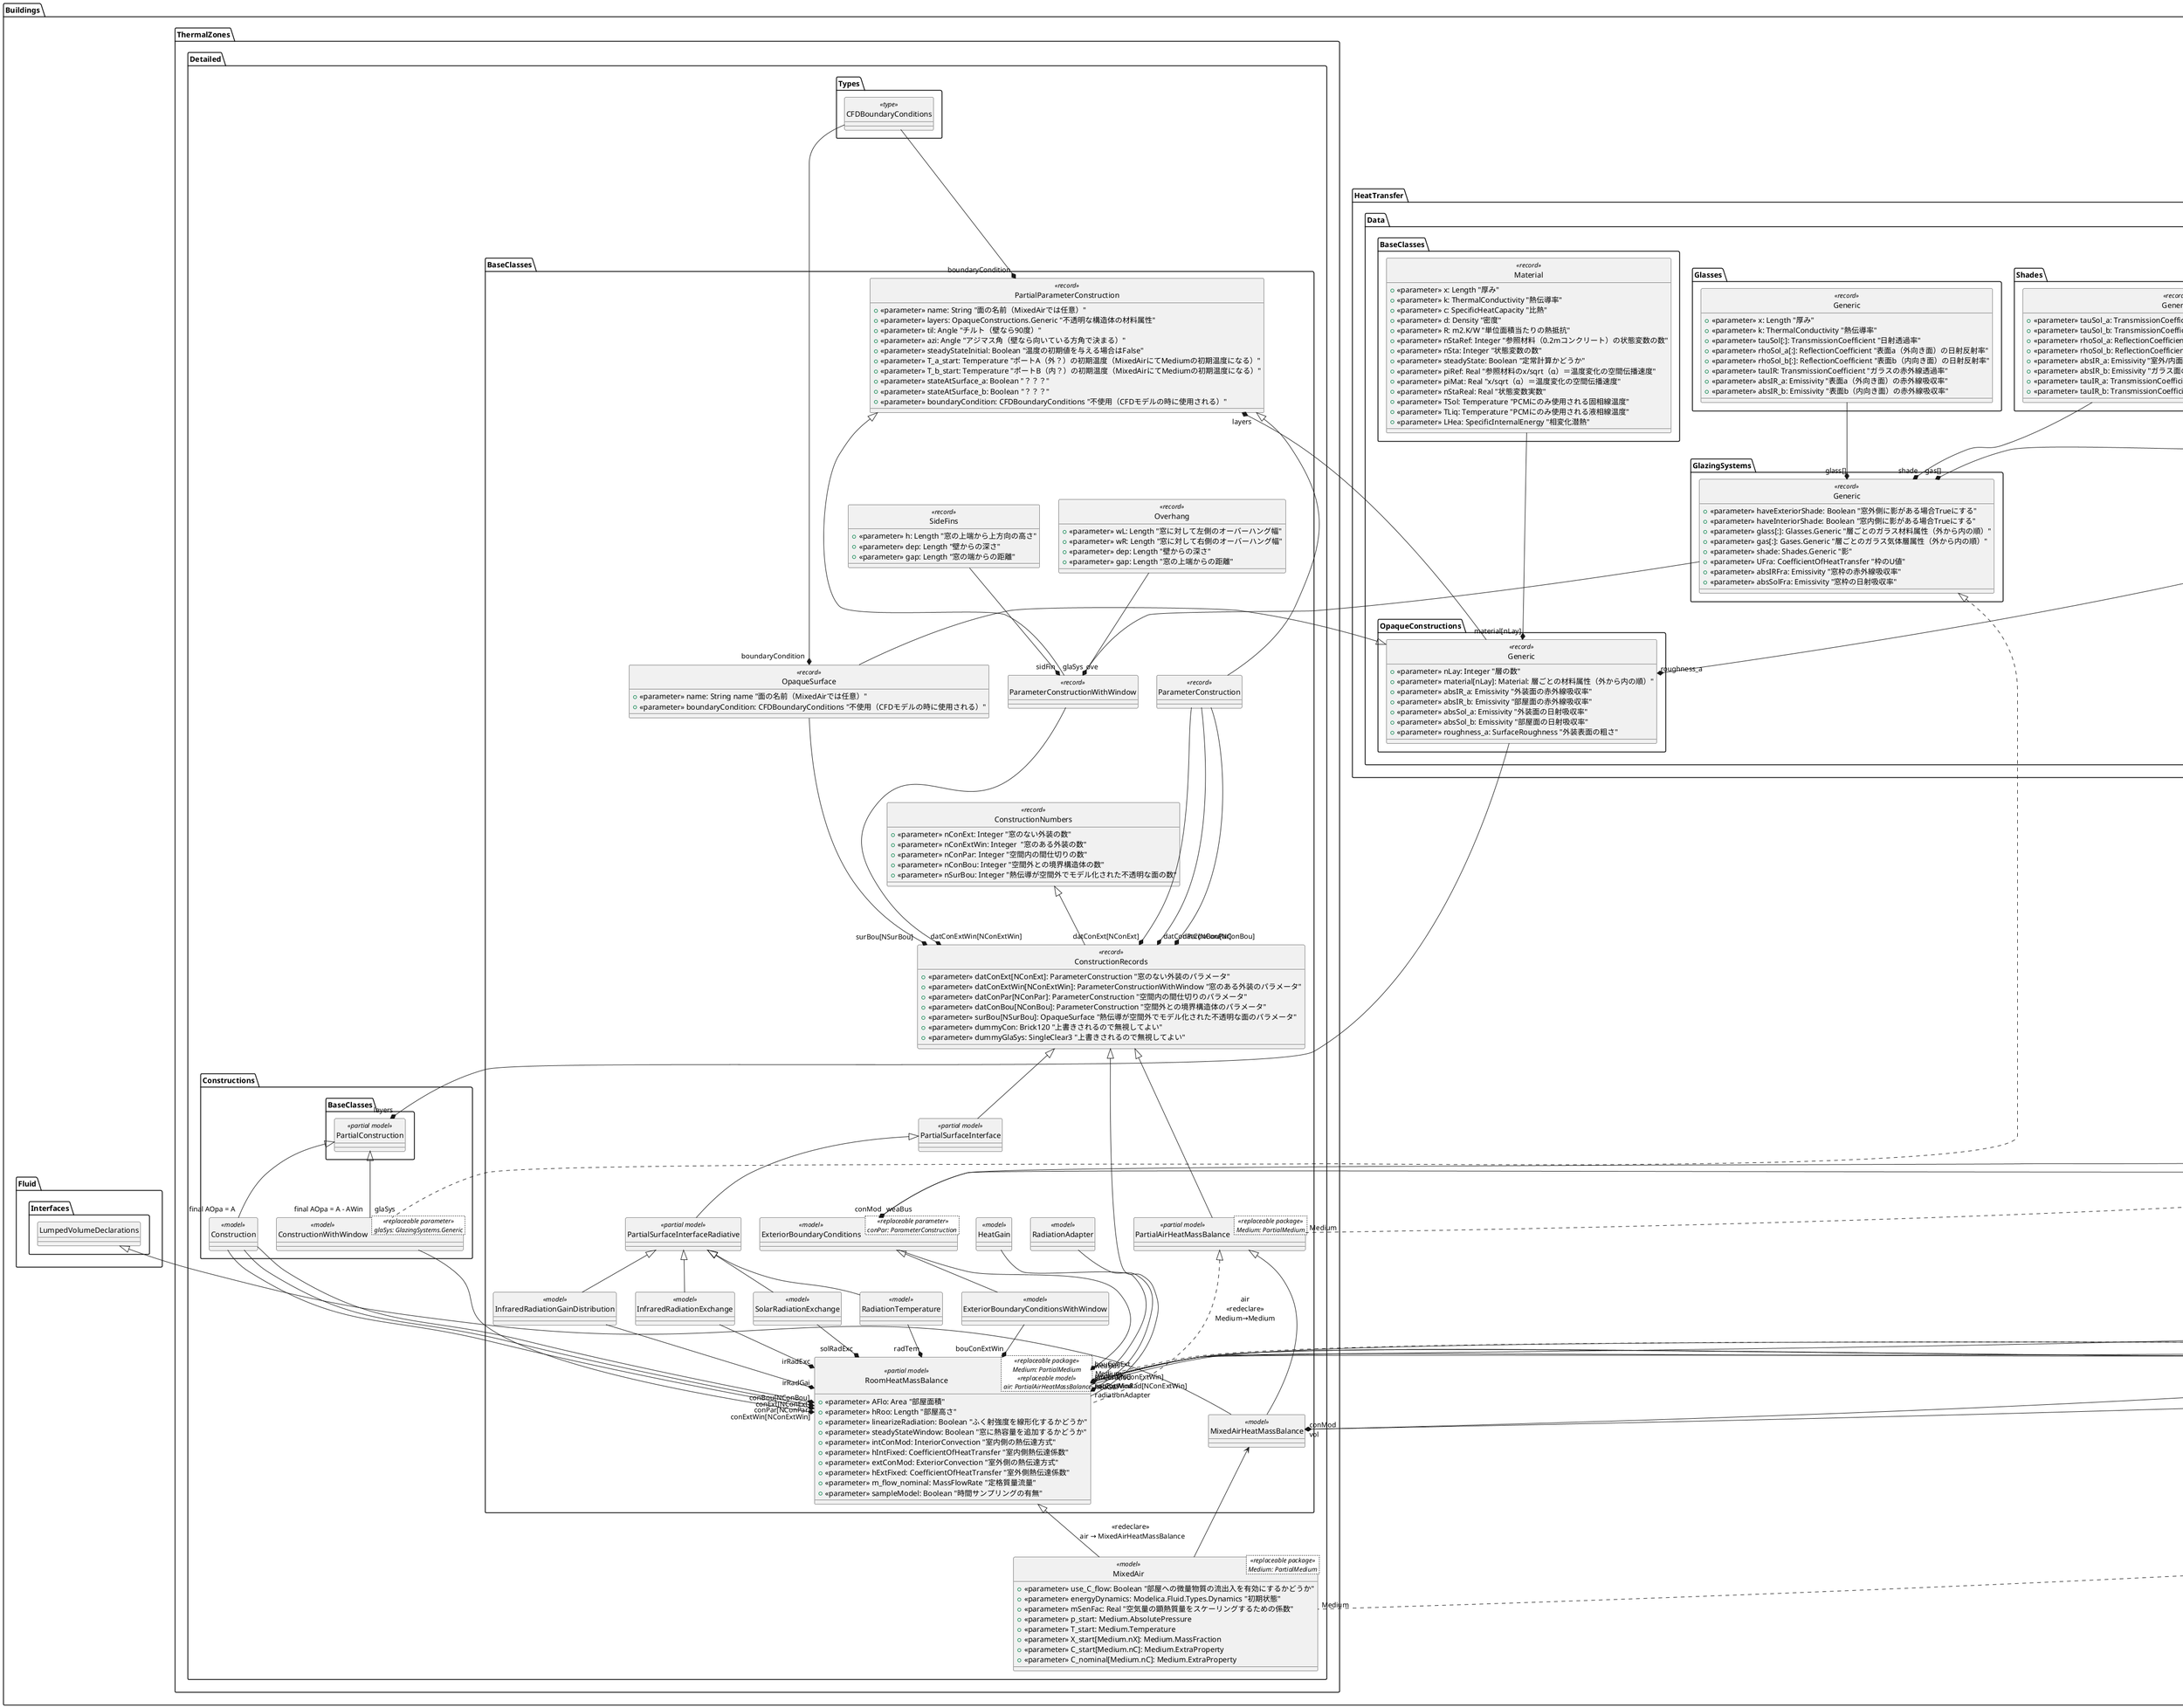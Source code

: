 @startuml MixedAir
hide circle
skinparam {
    defaultFontName "Noto Sans JP"
}

package Modelica {
    package Media {
        package Interfaces {
            Class PartialMedium << partial package>>  {
            }                
        }
    }
}
package Buildings{
    package ThermalZones.Detailed{
        package Types{
            Class CFDBoundaryConditions << type >> {
                
            }
        }
        package BaseClasses {
            Class Overhang << record >> {
                + << parameter >> wL: Length "窓に対して左側のオーバーハング幅"
                + << parameter >> wR: Length "窓に対して右側のオーバーハング幅"
                + << parameter >> dep: Length "壁からの深さ"
                + << parameter >> gap: Length "窓の上端からの距離"
                ' + << final parameter >> haveOverhang: Boolean
            }
            Class SideFins << record >> {
                + << parameter >> h: Length "窓の上端から上方向の高さ"
                + << parameter >> dep: Length "壁からの深さ"
                + << parameter >> gap: Length "窓の端からの距離"
                ' + << final parameter >> haveSideFins: Boolean
            }
            Class RadiationTemperature << model >>  {
                ' + << parameter >> Boolean haveShade

            }
            Class PartialSurfaceInterfaceRadiative << partial model >>  {
            }
            Class PartialSurfaceInterface << partial model >>  {
            }
            Class RadiationAdapter << model >>  {
            }
            Class HeatGain << model >>  {
                ' + << parameter >> AFlo: Area 
            }
            Class ExteriorBoundaryConditions < <<replaceable parameter>>\n conPar: ParameterConstruction > << model >>  {
                ' + << parameter >> nCon: Integer
                ' + << parameter >> linearizeRadiation: Boolean
                ' + << parameter >> conMod: ExteriorConvection
                ' + << parameter >> hFixed: CoefficientOfHeatTransfer 
            }
            Class ExteriorBoundaryConditionsWithWindow << model >>  {
            }
            Class InfraredRadiationGainDistribution << model >>  {
                ' + << parameter >> haveShade: Boolean
            }
            Class InfraredRadiationExchange << model >>  {
                ' + << parameter >> linearizeRadiation: Boolean
                ' + << parameter >> sampleModel: Boolean
            }
            Class SolarRadiationExchange << model >>  {
                ' + << parameter >> is_floorConExt[NConExt]: Boolean
                ' + << parameter >> is_floorConExtWin[NConExtWin]: Boolean
                ' + << parameter >> is_floorConPar_a[NConPar]: Boolean
                ' + << parameter >> is_floorConPar_b[NConPar]: Boolean
                ' + << parameter >> is_floorConBou[NConBou]: Boolean
                ' + << parameter >> is_floorSurBou[NSurBou]: Boolean
                ' + << parameter >> tauGla[NConExtWin]: Emissivity
            }
        }
        package Constructions{
            Class Construction << model >> {
            }
            Class ConstructionWithWindow < <<replaceable parameter>> \n glaSys: GlazingSystems.Generic > << model >> {
                ' + << parameter >> AWin: Area 
                ' + << parameter >> fFra: Real 
                ' + << parameter >> linearizeRadiation: Boolean
                ' + << parameter >> steadyStateWindow: Boolean
            }
            package BaseClasses {
                Class PartialConstruction << partial model >>  {
                    ' + << parameter >> A: Area 
                    ' + << parameter >> AOpa: Area
                    ' + << parameter >> layers: OpaqueConstructions.Generic
                    ' + << parameter >> til: Angle
                    ' + << parameter >> steadyStateInitial: Boolean
                    ' + << parameter >> T_a_start: Temperature
                    ' + << parameter >> T_b_start: Temperature
                    ' + << parameter >> stateAtSurface_a: Boolean
                    ' + << parameter >> stateAtSurface_b: Boolean
                }
            }

        }
        Class MixedAir < <<replaceable package>> \n Medium: PartialMedium > << model >>  {
            + << parameter >> use_C_flow: Boolean "部屋への微量物質の流出入を有効にするかどうか"
            + << parameter >> energyDynamics: Modelica.Fluid.Types.Dynamics "初期状態"
            + << parameter >> mSenFac: Real "空気量の顕熱質量をスケーリングするための係数"
            + << parameter >> p_start: Medium.AbsolutePressure
            + << parameter >> T_start: Medium.Temperature 
            + << parameter >> X_start[Medium.nX]: Medium.MassFraction
            + << parameter >> C_start[Medium.nC]: Medium.ExtraProperty
            + << parameter >> C_nominal[Medium.nC]: Medium.ExtraProperty
        }
        package BaseClasses {
            Class RoomHeatMassBalance < <<replaceable package>> \n Medium: PartialMedium \n <<replaceable model>> \n air: PartialAirHeatMassBalance> << partial model >>  {
                ' + << parameter >> nPorts: Integer "FluidPortsの数"
                + << parameter >> AFlo: Area "部屋面積"
                + << parameter >> hRoo: Length "部屋高さ"
                + << parameter >> linearizeRadiation: Boolean "ふく射強度を線形化するかどうか"
                + << parameter >> steadyStateWindow: Boolean "窓に熱容量を追加するかどうか"
                + << parameter >> intConMod: InteriorConvection "室内側の熱伝達方式"
                + << parameter >> hIntFixed: CoefficientOfHeatTransfer "室内側熱伝達係数"
                + << parameter >> extConMod: ExteriorConvection "室外側の熱伝達方式"
                + << parameter >> hExtFixed: CoefficientOfHeatTransfer "室外側熱伝達係数"
                + << parameter >> m_flow_nominal: MassFlowRate "定格質量流量"
                + << parameter >> sampleModel: Boolean "時間サンプリングの有無"
            }

            class ConstructionRecords << record >>  {
                + << parameter >> datConExt[NConExt]: ParameterConstruction "窓のない外装のパラメータ"
                + << parameter >> datConExtWin[NConExtWin]: ParameterConstructionWithWindow "窓のある外装のパラメータ"
                + << parameter >> datConPar[NConPar]: ParameterConstruction "空間内の間仕切りのパラメータ"
                + << parameter >> datConBou[NConBou]: ParameterConstruction "空間外との境界構造体のパラメータ"
                + << parameter >> surBou[NSurBou]: OpaqueSurface "熱伝導が空間外でモデル化された不透明な面のパラメータ"
                + << parameter >> dummyCon: Brick120 "上書きされるので無視してよい"
                + << parameter >> dummyGlaSys: SingleClear3 "上書きされるので無視してよい"
            }

            Class ConstructionNumbers << record >> {
                + << parameter >> nConExt: Integer "窓のない外装の数"
                + << parameter >> nConExtWin: Integer  "窓のある外装の数"
                + << parameter >> nConPar: Integer "空間内の間仕切りの数"
                + << parameter >> nConBou: Integer "空間外との境界構造体の数"
                + << parameter >> nSurBou: Integer "熱伝導が空間外でモデル化された不透明な面の数"
            }
            together {
                Class ParameterConstruction << record >> {
                }
                Class ParameterConstructionWithWindow << record >> {
                }
            }
            class PartialParameterConstruction << record >> {
                + << parameter >> name: String "面の名前（MixedAirでは任意）"
                + << parameter >> layers: OpaqueConstructions.Generic "不透明な構造体の材料属性"
                + << parameter >> til: Angle "チルト（壁なら90度）"
                + << parameter >> azi: Angle "アジマス角（壁なら向いている方角で決まる）"
                + << parameter >> steadyStateInitial: Boolean "温度の初期値を与える場合はFalse"
                + << parameter >> T_a_start: Temperature "ポートA（外？）の初期温度（MixedAirにてMediumの初期温度になる）"
                + << parameter >> T_b_start: Temperature "ポートB（内？）の初期温度（MixedAirにてMediumの初期温度になる）"
                + << parameter >> stateAtSurface_a: Boolean "？？？"
                + << parameter >> stateAtSurface_b: Boolean "？？？"
                + << parameter >> boundaryCondition: CFDBoundaryConditions "不使用（CFDモデルの時に使用される）"
            }
            Class OpaqueSurface << record >> {
                + << parameter >> name: String name "面の名前（MixedAirでは任意）"
                + << parameter >> boundaryCondition: CFDBoundaryConditions "不使用（CFDモデルの時に使用される）"

            }
            Class PartialAirHeatMassBalance < <<replaceable package>> \n Medium: PartialMedium > << partial model >>  {
                ' + << parameter >> nPorts: Integer: "FluidPortsの数"
                ' + << parameter >> haveShade: Boolean "1つ以上の窓が日除けを有するかどうか"
                ' + << parameter >> V: Volume "部屋の体積"
            }

            Class MixedAirHeatMassBalance << model >>  {
                ' + << parameter >> m_flow_nominal: MassFlowRate "定格質量流量"
                ' + << parameter >> conMod: InteriorConvection "室内側の熱伝達方式"
                ' + << parameter >> hFixed: CoefficientOfHeatTransfer "室内側熱伝達係数"
                ' + << parameter >> use_C_flow: Boolean "空気に添加される微量物質の質量流量を考慮するかどうか"
            }
        }
    }

    package HeatTransfer {
        package Types {
            Class InteriorConvection << type >> {
                Fixed "固定"
                Temperature "温度依存"
            }
            Class ExteriorConvection << type >> {
                Fixed "固定"
                TemperatureWind "風速・温度依存"
            }
            Class SurfaceRoughness << type >> {
                VeryRough
                Rough
                Medium
                MediumSmooth
                Smooth
                VerySmooth
            }
        }
        package Data {
            package OpaqueConstructions {
                ' Class Brick120 << record >> {}
                ' Class Generic as OGeneric << record >> {
                Class "Generic" as OpaqueConstructionsGeneric << record >>  {
                    + << parameter >> nLay: Integer "層の数"
                    + << parameter >> material[nLay]: Material: 層ごとの材料属性（外から内の順）"
                    + << parameter >> absIR_a: Emissivity "外装面の赤外線吸収率"
                    + << parameter >> absIR_b: Emissivity "部屋面の赤外線吸収率"
                    + << parameter >> absSol_a: Emissivity "外装面の日射吸収率"
                    + << parameter >> absSol_b: Emissivity "部屋面の日射吸収率"
                    + << parameter >> roughness_a: SurfaceRoughness "外装表面の粗さ"
                }
            }
            package GlazingSystems{
                ' Class SingleClear3 << record >> {}
                Class "Generic" as GlazingSystemsGeneric << record >> {
                    + << parameter >> haveExteriorShade: Boolean "窓外側に影がある場合Trueにする"
                    + << parameter >> haveInteriorShade: Boolean "窓内側に影がある場合Trueにする"
                    + << parameter >> glass[:]: Glasses.Generic "層ごとのガラス材料属性（外から内の順）"
                    + << parameter >> gas[:]: Gases.Generic "層ごとのガラス気体層属性（外から内の順）"
                    + << parameter >> shade: Shades.Generic "影"
                    + << parameter >> UFra: CoefficientOfHeatTransfer "枠のU値"
                    + << parameter >> absIRFra: Emissivity "窓枠の赤外線吸収率"
                    + << parameter >> absSolFra: Emissivity "窓枠の日射吸収率"
                }
            }
            package Glasses{
                Class "Generic" as GlassesGeneric << record >> {
                    + << parameter >> x: Length "厚み"
                    + << parameter >> k: ThermalConductivity "熱伝導率"
                    + << parameter >> tauSol[:]: TransmissionCoefficient "日射透過率"
                    + << parameter >> rhoSol_a[:]: ReflectionCoefficient "表面a（外向き面）の日射反射率"
                    + << parameter >> rhoSol_b[:]: ReflectionCoefficient "表面b（内向き面）の日射反射率"
                    + << parameter >> tauIR: TransmissionCoefficient "ガラスの赤外線透過率"
                    + << parameter >> absIR_a: Emissivity "表面a（外向き面）の赤外線吸収率"
                    + << parameter >> absIR_b: Emissivity "表面b（内向き面）の赤外線吸収率"
                }
            }
            package Gases {
                Class "Generic" as GasesGeneric << record >> {
                    + << parameter >> x: Length "ガス層の厚み"
                    + << parameter >> a_k: ThermalConductivity "熱伝導率"
                    + << parameter >> b_k {unit="W/{m.K2}"}: Real "温度依存の熱伝導率"
                    + << parameter >> a_mu: DynamicViscosity "動粘度"
                    + << parameter >> b_mu{unit="N.s/{m2.K}"}: Real "温度依存の動粘度"
                    + << parameter >> a_c: SpecificHeatCapacity "比熱"
                    + << parameter >> b_c{unit="J/{kg.K2}"}: Real "温度依存の比熱"
                    + << parameter >> MM: MolarMassl "モル質量（混合・純粋気体）"
                    + << parameter >> P0: Pressure "定格圧力"
                }
            }
            package Shades {
                Class "Generic" as ShadesGeneric << record >> {
                    + << parameter >> tauSol_a: TransmissionCoefficient "日陰面a（室外/内面）の日射透過率"
                    + << parameter >> tauSol_b: TransmissionCoefficient "日陰面b（ガラス面）の日射透過率"
                    + << parameter >> rhoSol_a: ReflectionCoefficient "日陰面a（室外/内面）の日射反射率"
                    + << parameter >> rhoSol_b: ReflectionCoefficient "日陰面b（ガラス面）の日射反射率"
                    + << parameter >> absIR_a: Emissivity "室外/内面の赤外線吸収率"
                    + << parameter >> absIR_b: Emissivity "ガラス面の赤外線吸収率"
                    + << parameter >> tauIR_a: TransmissionCoefficient "室外/内面の赤外線透過率"
                    + << parameter >> tauIR_b: TransmissionCoefficient "ガラス面の赤外線透過率"
                }
            }
            package BaseClasses {
                class Material << record >>  {
                    + << parameter >> x: Length "厚み"
                    + << parameter >> k: ThermalConductivity "熱伝導率"
                    + << parameter >> c: SpecificHeatCapacity "比熱"
                    + << parameter >> d: Density "密度"
                    + << parameter >> R: m2.K/W "単位面積当たりの熱抵抗"
                    + << parameter >> nStaRef: Integer "参照材料（0.2mコンクリート）の状態変数の数"
                    + << parameter >> nSta: Integer "状態変数の数"
                    + << parameter >> steadyState: Boolean "定常計算かどうか"
                    + << parameter >> piRef: Real "参照材料のx/sqrt（α）＝温度変化の空間伝播速度"
                    + << parameter >> piMat: Real "x/sqrt（α）＝温度変化の空間伝播速度"
                    + << parameter >> nStaReal: Real "状態変数実数"
                    + << parameter >> TSol: Temperature "PCMにのみ使用される固相線温度"
                    + << parameter >> TLiq: Temperature "PCMにのみ使用される液相線温度"
                    + << parameter >> LHea: SpecificInternalEnergy "相変化潜熱"
                }

            }
        }
    }
}

' PartialAirHeatMassBalance <|---up MixedAir

'AppliedForce af;
'replaceable model AppliedForce = PartialForce;の形式に治すと
'replaceable BaseClasses.PartialAirHeatMassBalance air constrainedby BaseClasses.PartialAirHeatMassBalance(
'は，
'replaceable model air = PartialAirHeatMassBalance
'air air;
'なので，AppliedForceがair, PartialForceがPartialAirHeatMassBalanceである．

'=== MixedAir ===
RoomHeatMassBalance <|--down MixedAir : "<< redeclare >> \n air → MixedAirHeatMassBalance"

MixedAirHeatMassBalance <--down MixedAir
' : "<< redeclare >> \n air → MixedAirHeatMassBalance"
Modelica.Media.Interfaces.PartialMedium <|..--down "Medium" MixedAir
' Dynamics -down--* "energyDynamics" MixedAir
' RealInput -down--* "uSha[nConExtWin]" MixedAir
' RealInput -down--* "C_flow[Medium.nC]" MixedAir

'=== RoomHeatMassBalance ===
PartialAirHeatMassBalance <|..-down RoomHeatMassBalance : "air\n<< redeclare >>\nMedium→Medium"
'redeclare Buildings.ThermalZones.Detailed.BaseClasses.MixedAirHeatMassBalance air{final energyDynamics=energyDynamics, final massDynamics = energyDynamics, final p_start=p_start, final T_start=T_start, final X_start=X_start, final C_start=C_start, final C_nominal=C_nominal, final mSenFac=mSenFac, final m_flow_nominal=m_flow_nominal, final homotopyInitialization=homotopyInitialization, final conMod=intConMod, final hFixed=hIntFixed, final use_C_flow = use_C_flow  },
'datConExt{each T_a_start = T_start, each T_b_start = T_start  },
'datConExtWin{each T_a_start = T_start, each T_b_start = T_start},
'datConBou{each T_a_start = T_start, each T_b_start = T_start},
'datConPar{each T_a_start = T_start, each T_b_start = T_start}}  
ConstructionRecords <|---down RoomHeatMassBalance
Modelica.Media.Interfaces.PartialMedium <|..--down "Medium"RoomHeatMassBalance
Modelica.Media.Interfaces.PartialMedium <---down RoomHeatMassBalance

' VesselFluidPorts_b -down--* "ports[nPorts]"RoomHeatMassBalance
' Area -down--* "AFlo"RoomHeatMassBalance
' Length -down--* "hRoo"RoomHeatMassBalance
' HeatPort_a -down--* "heaPorAir"RoomHeatMassBalance
' HeatPort_a -down--* "heaPorRad"RoomHeatMassBalance
Construction -down--* "conExt[NConExt]"RoomHeatMassBalance
ConstructionWithWindow -down--* "conExtWin[NConExtWin]"RoomHeatMassBalance
Construction -down--* "conPar[NConPar]"RoomHeatMassBalance
Construction -down--* "conBou[NConBou]"RoomHeatMassBalance
Buildings.HeatTransfer.Types.InteriorConvection -down--* "intConMod"RoomHeatMassBalance
' CoefficientOfHeatTransfer -down--* "hIntFixed"RoomHeatMassBalance
ExteriorConvection -down--* "extConMod"RoomHeatMassBalance
' CoefficientOfHeatTransfer -down--* "hExtFixed"RoomHeatMassBalance
' MassFlowRate -down--* "m_flow_nominal"RoomHeatMassBalance
' RealInput -down--* "uWin[nConExtWin]"RoomHeatMassBalance
' HeatPort_a -down--* "surf_conBou[nConBou]"RoomHeatMassBalance
' HeatPort_a -down--* "surf_surBou[nSurBou]"RoomHeatMassBalance
' RealInput -down--* "qGai_flow[3]"RoomHeatMassBalance
Buildings.ThermalZones.Detailed.BaseClasses.ExteriorBoundaryConditions -down-* "bouConExt"RoomHeatMassBalance
Buildings.ThermalZones.Detailed.BaseClasses.ExteriorBoundaryConditionsWithWindow -down-* "bouConExtWin"RoomHeatMassBalance
Buildings.HeatTransfer.Windows.BaseClasses.WindowRadiation -down--* "conExtWinRad[NConExtWin]"RoomHeatMassBalance
Buildings.BoundaryConditions.WeatherData.Bus -down--* "weaBus"RoomHeatMassBalance
Buildings.ThermalZones.Detailed.BaseClasses.SolarRadiationExchange -down-* "solRadExc"RoomHeatMassBalance
Buildings.ThermalZones.Detailed.BaseClasses.InfraredRadiationGainDistribution -down-* "irRadGai"RoomHeatMassBalance
Buildings.ThermalZones.Detailed.BaseClasses.InfraredRadiationExchange -down-* "irRadExc"RoomHeatMassBalance
RadiationTemperature -down-* "radTem"RoomHeatMassBalance
Buildings.HeatTransfer.Windows.BaseClasses.ShadeRadiation -down--* "shaRad[NConExtWin]"RoomHeatMassBalance
Buildings.ThermalZones.Detailed.BaseClasses.HeatGain -down--* "heaGai"RoomHeatMassBalance
RadiationAdapter -down--* "radiationAdapter"RoomHeatMassBalance
' Add -down--* "add"RoomHeatMassBalance
' Add -down--* "sumJToWin[NConExtWin]"RoomHeatMassBalance
' Sum -down--* "sumJFroWin[NConExtWin]"RoomHeatMassBalance
' PrescribedTemperature -down--* "TSha[NConExtWin]"RoomHeatMassBalance



'=== ConstructionRecords ===
ConstructionNumbers <|--down ConstructionRecords
ParameterConstructionWithWindow -down--* "datConExtWin[NConExtWin]" ConstructionRecords
ParameterConstruction -down--* "datConExt[NConExt]" ConstructionRecords
ParameterConstruction -down--* "datConPar[NConPar]" ConstructionRecords
ParameterConstruction -down--* "datConBou[NConBou]" ConstructionRecords
OpaqueSurface -down--* "surBou[NSurBou]" ConstructionRecords
' Brick120 -down--* "dummyCon" ConstructionRecords
' SingleClear3 -down--* "dummyGlaSys" ConstructionRecords

'=== PartialAirHeatMassBalance ===
ConstructionRecords <|---down PartialAirHeatMassBalance
Modelica.Media.Interfaces.PartialMedium <|..-down "Medium" PartialAirHeatMassBalance
' Modelica.Media.Interfaces.PartialMedium <---down PartialAirHeatMassBalance
' Volume -down--* "V" PartialAirHeatMassBalance
' RealInput -down--* "uSha,QRadAbs_flow,QCon_flow,QLat_flow" PartialAirHeatMassBalance
' RealInput -down--* "uSha[NConExtWin]"PartialAirHeatMassBalance
' RealInput -down--* "QRadAbs_flow[NConExtWin]"PartialAirHeatMassBalance
' RealInput -down--* "QCon_flow"PartialAirHeatMassBalance
' RealInput -down--* "QLat_flow"PartialAirHeatMassBalance
' RealOutput -down--* "TSha[NConExtWin]" PartialAirHeatMassBalance
' VesselFluidPorts_b -down--* "ports[nPorts]" PartialAirHeatMassBalance
' HeatPort_a -down--* "Many" PartialAirHeatMassBalance
' HeatPort_a -down--* "heaPorAir"PartialAirHeatMassBalance
' HeatPort_a -down--* "conExt[NConExt]"PartialAirHeatMassBalance
' HeatPort_a -down--* "conExtWin[NConExtWin]"PartialAirHeatMassBalance
' HeatPort_a -down--* "glaUns[NConExtWin]"PartialAirHeatMassBalance
' HeatPort_a -down--* "glaSha[NConExtWin]"PartialAirHeatMassBalance
' HeatPort_a -down--* "conExtWinFra[NConExtWin]"PartialAirHeatMassBalance
' HeatPort_a -down--* "conPar_a[NConPar]"PartialAirHeatMassBalance
' HeatPort_a -down--* "conPar_b[NConPar]"PartialAirHeatMassBalance
' HeatPort_a -down--* "conBou[NConBou]"PartialAirHeatMassBalance
' HeatPort_a -down--* "conSurBou[NSurBou]"PartialAirHeatMassBalance

'=== MixedAirHeatMassBalance ===
PartialAirHeatMassBalance <|---down MixedAirHeatMassBalance
Buildings.Fluid.Interfaces.LumpedVolumeDeclarations <|---down MixedAirHeatMassBalance
' MassFlowRate -down--* "m_flow_nominal"MixedAirHeatMassBalance
Fluid.MixingVolumes.MixingVolumeMoistAir -down--* "vol"MixedAirHeatMassBalance : "<< redeclare >> \n Medium → Medium"
Buildings.HeatTransfer.Types.InteriorConvection -down-* "conMod"MixedAirHeatMassBalance
' CoefficientOfHeatTransfer -down--* "hFixed"MixedAirHeatMassBalance
' RealInput -down--* "C_flow[Medium.nC]"MixedAirHeatMassBalance
' Gain -down--* "mWat_flow"MixedAirHeatMassBalance
' ThermalCollector -down--* "theConConExt"MixedAirHeatMassBalance
' ThermalCollector -down--* "theConConExtWin"MixedAirHeatMassBalance
' ThermalCollector -down--* "theConConWin"MixedAirHeatMassBalance
' ThermalCollector -down--* "theConConPar_a"MixedAirHeatMassBalance
' ThermalCollector -down--* "theConConPar_b"MixedAirHeatMassBalance
' ThermalCollector -down--* "theConConBou"MixedAirHeatMassBalance
' ThermalCollector -down--* "theConSurBou"MixedAirHeatMassBalance

'=== ParameterConstruction ===
PartialParameterConstruction <|--down ParameterConstruction

'=== ParameterConstructionWithWindow ===
PartialParameterConstruction <|---down ParameterConstructionWithWindow
' Area -down--* "A" ParameterConstructionWithWindow
' Length -down--* "hWin" ParameterConstructionWithWindow
' Length -down--* "wWin" ParameterConstructionWithWindow
Overhang -down-* "ove" ParameterConstructionWithWindow
SideFins -down-* "sidFin" ParameterConstructionWithWindow
GlazingSystemsGeneric -down-* "glaSys" ParameterConstructionWithWindow

'=== PartialParameterConstruction ===
OpaqueConstructionsGeneric -down-* "layers" PartialParameterConstruction
CFDBoundaryConditions -down--* "boundaryCondition" PartialParameterConstruction

'=== OpaqueSurface ===
OpaqueConstructionsGeneric <|-down OpaqueSurface
CFDBoundaryConditions -down--* "boundaryCondition"OpaqueSurface

'=== SideFins ===
' Record <|---down SideFins
' Length -down--* "h"SideFins
' Length -down--* "dep"SideFins
' Length -down--* "gap"SideFins

'=== Brick120 ===
' OpaqueConstructionsGeneric <|---down Brick120

'=== Construction ===
PartialConstruction <|--down "final AOpa = A" Construction

'=== ConstructionWithWindow ===
PartialConstruction <|--down "final AOpa = A - AWin"ConstructionWithWindow
' Area -down--* "AWin"ConstructionWithWindow
' parameter <|..-down "HeatTransfer.Data.GlazingSystems.Generic" ConstructionWithWindow
GlazingSystemsGeneric <|..-down "glaSys" ConstructionWithWindow
' HeatPort_a -down--* "glaUns_a"ConstructionWithWindow
' HeatPort_a -down--* "glaSha_a"ConstructionWithWindow
' HeatPort_a -down--* "fra_a"ConstructionWithWindow
' RealInput -down--* "uSha"ConstructionWithWindow
' HeatPort_b -down--* "glaUns_b"ConstructionWithWindow
' HeatPort_b -down--* "glaSha_b"ConstructionWithWindow
' HeatPort_b -down--* "fra_b"ConstructionWithWindow
' RealInput -down--* "QAbsUns_flow[size"ConstructionWithWindow
' RealInput -down--* "QAbsSha_flow[size"ConstructionWithWindow

'=== PartialConstruction ===
' Area -down--* "A"PartialConstruction
' Area -down--* "AOpa"PartialConstruction
OpaqueConstructionsGeneric -down--* "layers"PartialConstruction
' Angle -down--* "til"PartialConstruction
' HeatPort_a -down--* "opa_a"PartialConstruction
' HeatPort_b -down--* "opa_b"PartialConstruction
' Temperature -down--* "T_a_start"PartialConstruction
' Temperature -down--* "T_b_start"PartialConstruction


'=== GlazingSystemsGeneric ===
GlassesGeneric -down-* "glass[]"GlazingSystemsGeneric
GasesGeneric -down-* "gas[]"GlazingSystemsGeneric
ShadesGeneric -down-* "shade"GlazingSystemsGeneric

'===OpaqueConstructionsGeneric===
' package -down--* "OpaqueConstructions"OpaqueConstructions
' MaterialPropertiesPackage <|---up OpaqueConstructions
Material -down--* "material[nLay]"OpaqueConstructionsGeneric
' Emissivity -down--* "absIR_a"OpaqueConstructionsGeneric
' Emissivity -down--* "absIR_b"OpaqueConstructionsGeneric
' Emissivity -down--* "absSol_a"OpaqueConstructionsGeneric
' Emissivity -down--* "absSol_b"OpaqueConstructionsGeneric
SurfaceRoughness -down--* "roughness_a"OpaqueConstructionsGeneric

'=== ExteriorBoundaryConditions ===
' Exterior -down--* "conOpa[nCon]"ExteriorBoundaryConditions
ExteriorConvection -down--* "conMod"ExteriorBoundaryConditions
Bus -down--* "weaBus"ExteriorBoundaryConditions
' DirectTiltedSurface -down--* "HDirTil["ExteriorBoundaryConditions
' DiffusePerez -down--* "HDifTil[nCon]"ExteriorBoundaryConditions
' Area -down--* "AOpa[nCon]"ExteriorBoundaryConditions

'=== RadiationTemperature ===
PartialSurfaceInterfaceRadiative <|--down RadiationTemperature

'=== PartialSurfaceInterfaceRadiative ===
PartialSurfaceInterface <|--down PartialSurfaceInterfaceRadiative

'=== PartialSurfaceInterface ===
ConstructionRecords <|--down PartialSurfaceInterface

'=== InfraredRadiationExchange ===
PartialSurfaceInterfaceRadiative <|--down InfraredRadiationExchange
' Time -down--* "t0"InfraredRadiationExchange
' RadiosityInflow -down--* "JInConExtWin_internal["InfraredRadiationExchange
' HeatFlowRate -down--* "J[nTot]"InfraredRadiationExchange
' HeatFlowRate -down--* "G[nTot]"InfraredRadiationExchange
' Temperature -down--* "TOpa[nOpa]"InfraredRadiationExchange
' HeatFlowRate -down--* "Q_flow[nTot]"InfraredRadiationExchange
' Temperature -down--* "T0"InfraredRadiationExchange

'=== ExteriorBoundaryConditionsWithWindow ===
ExteriorBoundaryConditions <|--down ExteriorBoundaryConditionsWithWindow
' ExteriorHeatTransfer -down--* "conExtWin[nCon]"ExteriorBoundaryConditionsWithWindow
' RadiosityOutflow -down--* "JOutUns[nCon]"ExteriorBoundaryConditionsWithWindow
' RadiosityInflow -down--* "JInUns[nCon]"ExteriorBoundaryConditionsWithWindow
' RadiosityOutflow -down--* "JOutSha[nCon]"ExteriorBoundaryConditionsWithWindow
' RadiosityInflow -down--* "JInSha[nCon]"ExteriorBoundaryConditionsWithWindow

'=== InfraredRadiationGainDistribution ===
PartialSurfaceInterfaceRadiative <|--down InfraredRadiationGainDistribution
' RealInput -down--* "uSha[NConExtWin]"InfraredRadiationGainDistribution
' RealInput -down--* "Q_flow"InfraredRadiationGainDistribution
' RadiosityOutflow[NConExtWin -down--* "JOutConExtWin"InfraredRadiationGainDistribution
' ShadingSignal -down--* "shaSig[NConExtWin]"InfraredRadiationGainDistribution

'=== SolarRadiationExchange ===
PartialSurfaceInterfaceRadiative <|--down SolarRadiationExchange
' Emissivity -down--* "tauGla[NConExtWin]"SolarRadiationExchange
' RealInput -down--* "JInDifConExtWin[NConExtWin]"SolarRadiationExchange
' RealInput -down--* "JInDirConExtWin[NConExtWin]"SolarRadiationExchange
' RealOutput -down--* "HOutConExtWin[NConExtWin]"SolarRadiationExchange
' HeatFlowRate -down--* "JOutConExtWin[NConExtWin]"SolarRadiationExchange
' HeatFlowRate -down--* "Q_flow[NTot]"SolarRadiationExchange
@enduml